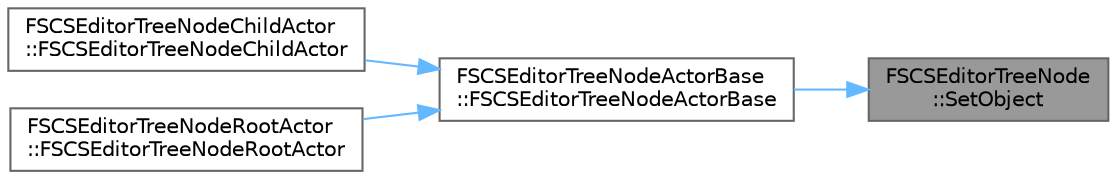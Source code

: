 digraph "FSCSEditorTreeNode::SetObject"
{
 // INTERACTIVE_SVG=YES
 // LATEX_PDF_SIZE
  bgcolor="transparent";
  edge [fontname=Helvetica,fontsize=10,labelfontname=Helvetica,labelfontsize=10];
  node [fontname=Helvetica,fontsize=10,shape=box,height=0.2,width=0.4];
  rankdir="RL";
  Node1 [id="Node000001",label="FSCSEditorTreeNode\l::SetObject",height=0.2,width=0.4,color="gray40", fillcolor="grey60", style="filled", fontcolor="black",tooltip="Sets the internal object instance represented by this node."];
  Node1 -> Node2 [id="edge1_Node000001_Node000002",dir="back",color="steelblue1",style="solid",tooltip=" "];
  Node2 [id="Node000002",label="FSCSEditorTreeNodeActorBase\l::FSCSEditorTreeNodeActorBase",height=0.2,width=0.4,color="grey40", fillcolor="white", style="filled",URL="$dc/d7c/classFSCSEditorTreeNodeActorBase.html#a00f5703f17dbc9de53bc01bf1a184748",tooltip=" "];
  Node2 -> Node3 [id="edge2_Node000002_Node000003",dir="back",color="steelblue1",style="solid",tooltip=" "];
  Node3 [id="Node000003",label="FSCSEditorTreeNodeChildActor\l::FSCSEditorTreeNodeChildActor",height=0.2,width=0.4,color="grey40", fillcolor="white", style="filled",URL="$d7/d8d/classFSCSEditorTreeNodeChildActor.html#ac4265357a740f5f093c05fcbbce1ebc3",tooltip=" "];
  Node2 -> Node4 [id="edge3_Node000002_Node000004",dir="back",color="steelblue1",style="solid",tooltip=" "];
  Node4 [id="Node000004",label="FSCSEditorTreeNodeRootActor\l::FSCSEditorTreeNodeRootActor",height=0.2,width=0.4,color="grey40", fillcolor="white", style="filled",URL="$dc/d90/classFSCSEditorTreeNodeRootActor.html#a605f651e6b61f88d406a65cc48fc3e8f",tooltip=" "];
}
